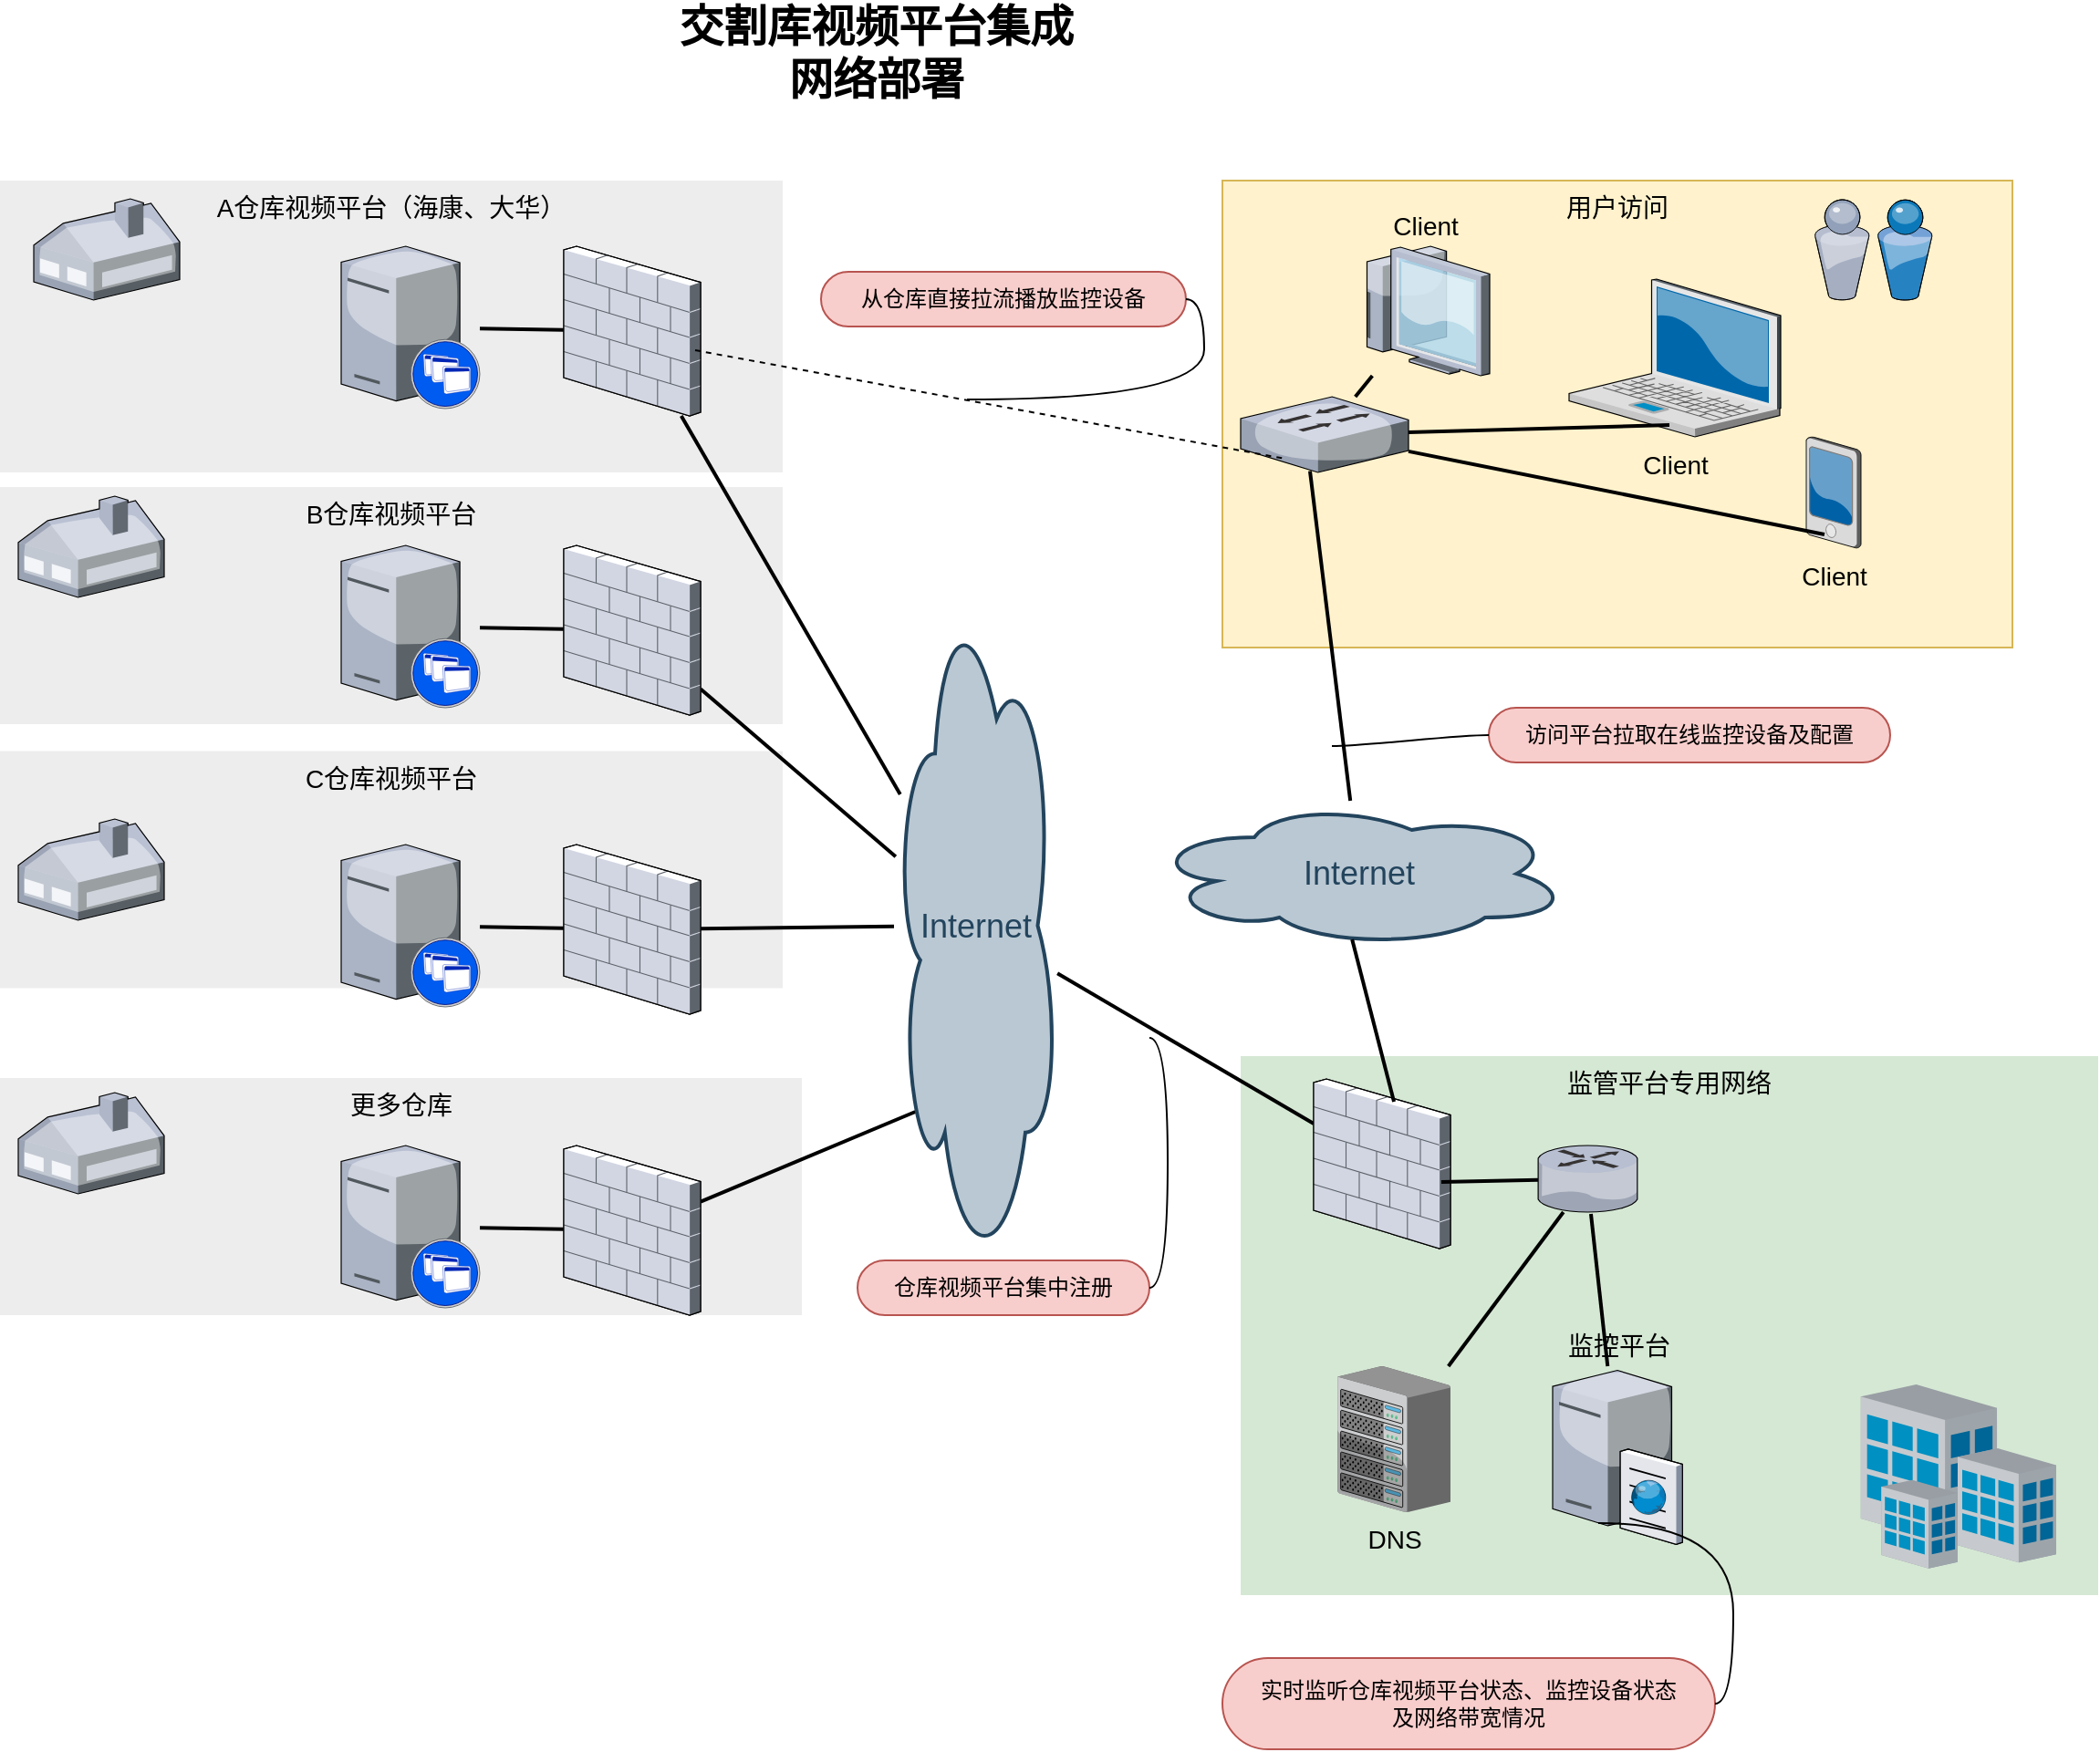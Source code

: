 <mxfile version="21.2.3" type="github">
  <diagram name="Page-1" id="e3a06f82-3646-2815-327d-82caf3d4e204">
    <mxGraphModel dx="1114" dy="594" grid="1" gridSize="10" guides="1" tooltips="1" connect="1" arrows="1" fold="1" page="1" pageScale="1.5" pageWidth="1169" pageHeight="826" background="none" math="0" shadow="0">
      <root>
        <mxCell id="0" style=";html=1;" />
        <mxCell id="1" style=";html=1;" parent="0" />
        <mxCell id="R3M38g9wFdwyGaRBHHTt-9" value="更多仓库" style="whiteSpace=wrap;html=1;fillColor=#EDEDED;fontSize=14;strokeColor=none;verticalAlign=top;" vertex="1" parent="1">
          <mxGeometry x="450" y="612" width="439.5" height="130" as="geometry" />
        </mxCell>
        <mxCell id="R3M38g9wFdwyGaRBHHTt-3" value="C仓库视频平台" style="whiteSpace=wrap;html=1;fillColor=#EDEDED;fontSize=14;strokeColor=none;verticalAlign=top;" vertex="1" parent="1">
          <mxGeometry x="450" y="432.75" width="429" height="130" as="geometry" />
        </mxCell>
        <mxCell id="R3M38g9wFdwyGaRBHHTt-2" value="B仓库视频平台" style="whiteSpace=wrap;html=1;fillColor=#EDEDED;fontSize=14;strokeColor=none;verticalAlign=top;" vertex="1" parent="1">
          <mxGeometry x="450" y="288" width="429" height="130" as="geometry" />
        </mxCell>
        <mxCell id="6a7d8f32e03d9370-61" value="用户访问" style="whiteSpace=wrap;html=1;fillColor=#fff2cc;fontSize=14;strokeColor=#d6b656;verticalAlign=top;" parent="1" vertex="1">
          <mxGeometry x="1120" y="120" width="433" height="256" as="geometry" />
        </mxCell>
        <mxCell id="6a7d8f32e03d9370-60" value="监管平台专用网络" style="whiteSpace=wrap;html=1;fillColor=#d5e8d4;fontSize=14;strokeColor=none;verticalAlign=top;" parent="1" vertex="1">
          <mxGeometry x="1130" y="600" width="470" height="295.5" as="geometry" />
        </mxCell>
        <mxCell id="6a7d8f32e03d9370-59" value="A仓库视频平台（海康、大华）" style="whiteSpace=wrap;html=1;fillColor=#EDEDED;fontSize=14;strokeColor=none;verticalAlign=top;" parent="1" vertex="1">
          <mxGeometry x="450" y="120" width="429" height="160" as="geometry" />
        </mxCell>
        <mxCell id="6a7d8f32e03d9370-2" value="Client" style="verticalLabelPosition=bottom;aspect=fixed;html=1;verticalAlign=top;strokeColor=none;shape=mxgraph.citrix.laptop_2;fillColor=#66B2FF;gradientColor=#0066CC;fontSize=14;" parent="1" vertex="1">
          <mxGeometry x="1310" y="174" width="116" height="86.5" as="geometry" />
        </mxCell>
        <mxCell id="6a7d8f32e03d9370-6" value="Client" style="verticalLabelPosition=bottom;aspect=fixed;html=1;verticalAlign=top;strokeColor=none;shape=mxgraph.citrix.pda;fillColor=#66B2FF;gradientColor=#0066CC;fontSize=14;" parent="1" vertex="1">
          <mxGeometry x="1440" y="260.5" width="30" height="61" as="geometry" />
        </mxCell>
        <mxCell id="6a7d8f32e03d9370-40" style="edgeStyle=none;rounded=0;html=1;startSize=10;endSize=10;jettySize=auto;orthogonalLoop=1;fontSize=14;endArrow=none;endFill=0;strokeWidth=2;" parent="1" source="6a7d8f32e03d9370-9" target="6a7d8f32e03d9370-20" edge="1">
          <mxGeometry relative="1" as="geometry" />
        </mxCell>
        <mxCell id="6a7d8f32e03d9370-9" value="" style="verticalLabelPosition=bottom;aspect=fixed;html=1;verticalAlign=top;strokeColor=none;shape=mxgraph.citrix.xenapp_server;fillColor=#66B2FF;gradientColor=#0066CC;fontSize=14;" parent="1" vertex="1">
          <mxGeometry x="637.0" y="649" width="76" height="89" as="geometry" />
        </mxCell>
        <mxCell id="6a7d8f32e03d9370-41" style="edgeStyle=none;rounded=0;html=1;startSize=10;endSize=10;jettySize=auto;orthogonalLoop=1;fontSize=14;endArrow=none;endFill=0;strokeWidth=2;" parent="1" source="6a7d8f32e03d9370-10" target="6a7d8f32e03d9370-19" edge="1">
          <mxGeometry relative="1" as="geometry" />
        </mxCell>
        <mxCell id="6a7d8f32e03d9370-10" value="" style="verticalLabelPosition=bottom;aspect=fixed;html=1;verticalAlign=top;strokeColor=none;shape=mxgraph.citrix.xenapp_server;fillColor=#66B2FF;gradientColor=#0066CC;fontSize=14;" parent="1" vertex="1">
          <mxGeometry x="637.0" y="484" width="76" height="89" as="geometry" />
        </mxCell>
        <mxCell id="6a7d8f32e03d9370-42" style="edgeStyle=none;rounded=0;html=1;startSize=10;endSize=10;jettySize=auto;orthogonalLoop=1;fontSize=14;endArrow=none;endFill=0;strokeWidth=2;" parent="1" source="6a7d8f32e03d9370-11" target="6a7d8f32e03d9370-18" edge="1">
          <mxGeometry relative="1" as="geometry" />
        </mxCell>
        <mxCell id="6a7d8f32e03d9370-11" value="" style="verticalLabelPosition=bottom;aspect=fixed;html=1;verticalAlign=top;strokeColor=none;shape=mxgraph.citrix.xenapp_server;fillColor=#66B2FF;gradientColor=#0066CC;fontSize=14;" parent="1" vertex="1">
          <mxGeometry x="637.0" y="320" width="76" height="89" as="geometry" />
        </mxCell>
        <mxCell id="6a7d8f32e03d9370-43" style="edgeStyle=none;rounded=0;html=1;startSize=10;endSize=10;jettySize=auto;orthogonalLoop=1;fontSize=14;endArrow=none;endFill=0;strokeWidth=2;" parent="1" source="6a7d8f32e03d9370-12" target="6a7d8f32e03d9370-17" edge="1">
          <mxGeometry relative="1" as="geometry" />
        </mxCell>
        <mxCell id="6a7d8f32e03d9370-12" value="" style="verticalLabelPosition=bottom;aspect=fixed;html=1;verticalAlign=top;strokeColor=none;shape=mxgraph.citrix.xenapp_server;fillColor=#66B2FF;gradientColor=#0066CC;fontSize=14;" parent="1" vertex="1">
          <mxGeometry x="637.0" y="156" width="76" height="89" as="geometry" />
        </mxCell>
        <mxCell id="6a7d8f32e03d9370-50" style="edgeStyle=none;rounded=0;html=1;startSize=10;endSize=10;jettySize=auto;orthogonalLoop=1;fontSize=14;endArrow=none;endFill=0;strokeWidth=2;" parent="1" source="6a7d8f32e03d9370-13" target="6a7d8f32e03d9370-16" edge="1">
          <mxGeometry relative="1" as="geometry" />
        </mxCell>
        <mxCell id="6a7d8f32e03d9370-51" style="edgeStyle=none;rounded=0;html=1;startSize=10;endSize=10;jettySize=auto;orthogonalLoop=1;fontSize=14;endArrow=none;endFill=0;strokeWidth=2;" parent="1" source="R3M38g9wFdwyGaRBHHTt-14" target="R3M38g9wFdwyGaRBHHTt-13" edge="1">
          <mxGeometry relative="1" as="geometry" />
        </mxCell>
        <mxCell id="6a7d8f32e03d9370-52" style="edgeStyle=none;rounded=0;html=1;jettySize=auto;orthogonalLoop=1;fontSize=14;endArrow=none;endFill=0;strokeWidth=2;entryX=0.413;entryY=0.982;entryDx=0;entryDy=0;entryPerimeter=0;" parent="1" source="R3M38g9wFdwyGaRBHHTt-18" target="6a7d8f32e03d9370-26" edge="1">
          <mxGeometry relative="1" as="geometry">
            <mxPoint x="1190" y="420" as="sourcePoint" />
          </mxGeometry>
        </mxCell>
        <mxCell id="6a7d8f32e03d9370-13" value="" style="verticalLabelPosition=bottom;aspect=fixed;html=1;verticalAlign=top;strokeColor=none;shape=mxgraph.citrix.router;fillColor=#66B2FF;gradientColor=#0066CC;fontSize=14;" parent="1" vertex="1">
          <mxGeometry x="1293" y="649" width="55" height="36.5" as="geometry" />
        </mxCell>
        <mxCell id="6a7d8f32e03d9370-15" value="监控平台" style="verticalLabelPosition=top;aspect=fixed;html=1;verticalAlign=bottom;strokeColor=none;shape=mxgraph.citrix.cache_server;fillColor=#66B2FF;gradientColor=#0066CC;fontSize=14;labelPosition=center;align=center;" parent="1" vertex="1">
          <mxGeometry x="1301" y="770" width="71" height="97.5" as="geometry" />
        </mxCell>
        <mxCell id="6a7d8f32e03d9370-16" value="DNS" style="verticalLabelPosition=bottom;aspect=fixed;html=1;verticalAlign=top;strokeColor=none;shape=mxgraph.citrix.chassis;fillColor=#66B2FF;gradientColor=#0066CC;fontSize=14;" parent="1" vertex="1">
          <mxGeometry x="1183.03" y="770" width="61.97" height="80" as="geometry" />
        </mxCell>
        <mxCell id="6a7d8f32e03d9370-44" style="edgeStyle=none;rounded=0;html=1;startSize=10;endSize=10;jettySize=auto;orthogonalLoop=1;fontSize=14;endArrow=none;endFill=0;strokeWidth=2;" parent="1" source="6a7d8f32e03d9370-17" target="R3M38g9wFdwyGaRBHHTt-14" edge="1">
          <mxGeometry relative="1" as="geometry" />
        </mxCell>
        <mxCell id="6a7d8f32e03d9370-17" value="" style="verticalLabelPosition=bottom;aspect=fixed;html=1;verticalAlign=top;strokeColor=none;shape=mxgraph.citrix.firewall;fillColor=#66B2FF;gradientColor=#0066CC;fontSize=14;" parent="1" vertex="1">
          <mxGeometry x="759" y="156" width="75" height="93" as="geometry" />
        </mxCell>
        <mxCell id="6a7d8f32e03d9370-45" style="edgeStyle=none;rounded=0;html=1;startSize=10;endSize=10;jettySize=auto;orthogonalLoop=1;fontSize=14;endArrow=none;endFill=0;strokeWidth=2;" parent="1" source="6a7d8f32e03d9370-18" target="R3M38g9wFdwyGaRBHHTt-14" edge="1">
          <mxGeometry relative="1" as="geometry" />
        </mxCell>
        <mxCell id="6a7d8f32e03d9370-18" value="" style="verticalLabelPosition=bottom;aspect=fixed;html=1;verticalAlign=top;strokeColor=none;shape=mxgraph.citrix.firewall;fillColor=#66B2FF;gradientColor=#0066CC;fontSize=14;" parent="1" vertex="1">
          <mxGeometry x="759" y="320" width="75" height="93" as="geometry" />
        </mxCell>
        <mxCell id="6a7d8f32e03d9370-46" style="edgeStyle=none;rounded=0;html=1;startSize=10;endSize=10;jettySize=auto;orthogonalLoop=1;fontSize=14;endArrow=none;endFill=0;strokeWidth=2;" parent="1" source="6a7d8f32e03d9370-19" target="R3M38g9wFdwyGaRBHHTt-14" edge="1">
          <mxGeometry relative="1" as="geometry" />
        </mxCell>
        <mxCell id="6a7d8f32e03d9370-19" value="" style="verticalLabelPosition=bottom;aspect=fixed;html=1;verticalAlign=top;strokeColor=none;shape=mxgraph.citrix.firewall;fillColor=#66B2FF;gradientColor=#0066CC;fontSize=14;" parent="1" vertex="1">
          <mxGeometry x="759" y="484" width="75" height="93" as="geometry" />
        </mxCell>
        <mxCell id="6a7d8f32e03d9370-47" style="edgeStyle=none;rounded=0;html=1;startSize=10;endSize=10;jettySize=auto;orthogonalLoop=1;fontSize=14;endArrow=none;endFill=0;strokeWidth=2;entryX=0.13;entryY=0.77;entryDx=0;entryDy=0;entryPerimeter=0;" parent="1" source="6a7d8f32e03d9370-20" target="R3M38g9wFdwyGaRBHHTt-14" edge="1">
          <mxGeometry relative="1" as="geometry" />
        </mxCell>
        <mxCell id="6a7d8f32e03d9370-20" value="" style="verticalLabelPosition=bottom;aspect=fixed;html=1;verticalAlign=top;strokeColor=none;shape=mxgraph.citrix.firewall;fillColor=#66B2FF;gradientColor=#0066CC;fontSize=14;" parent="1" vertex="1">
          <mxGeometry x="759" y="649" width="75" height="93" as="geometry" />
        </mxCell>
        <mxCell id="6a7d8f32e03d9370-53" style="edgeStyle=none;rounded=0;html=1;startSize=10;endSize=10;jettySize=auto;orthogonalLoop=1;fontSize=14;endArrow=none;endFill=0;strokeWidth=2;" parent="1" source="6a7d8f32e03d9370-26" target="6a7d8f32e03d9370-29" edge="1">
          <mxGeometry relative="1" as="geometry" />
        </mxCell>
        <mxCell id="6a7d8f32e03d9370-54" style="edgeStyle=none;rounded=0;html=1;startSize=10;endSize=10;jettySize=auto;orthogonalLoop=1;fontSize=14;endArrow=none;endFill=0;strokeWidth=2;entryX=0.474;entryY=0.925;entryDx=0;entryDy=0;entryPerimeter=0;" parent="1" source="6a7d8f32e03d9370-26" target="6a7d8f32e03d9370-2" edge="1">
          <mxGeometry relative="1" as="geometry">
            <mxPoint x="1369" y="308.9" as="targetPoint" />
          </mxGeometry>
        </mxCell>
        <mxCell id="6a7d8f32e03d9370-55" style="edgeStyle=none;rounded=0;html=1;startSize=10;endSize=10;jettySize=auto;orthogonalLoop=1;fontSize=14;endArrow=none;endFill=0;strokeWidth=2;entryX=0.333;entryY=0.877;entryDx=0;entryDy=0;entryPerimeter=0;" parent="1" source="6a7d8f32e03d9370-26" target="6a7d8f32e03d9370-6" edge="1">
          <mxGeometry relative="1" as="geometry">
            <mxPoint x="1490" y="354.281" as="targetPoint" />
          </mxGeometry>
        </mxCell>
        <mxCell id="6a7d8f32e03d9370-26" value="" style="verticalLabelPosition=bottom;aspect=fixed;html=1;verticalAlign=top;strokeColor=none;shape=mxgraph.citrix.switch;fillColor=#66B2FF;gradientColor=#0066CC;fontSize=14;" parent="1" vertex="1">
          <mxGeometry x="1130" y="238.5" width="92" height="41.5" as="geometry" />
        </mxCell>
        <mxCell id="6a7d8f32e03d9370-29" value="Client" style="verticalLabelPosition=top;aspect=fixed;html=1;verticalAlign=bottom;strokeColor=none;shape=mxgraph.citrix.thin_client;fillColor=#66B2FF;gradientColor=#0066CC;fontSize=14;labelPosition=center;align=center;" parent="1" vertex="1">
          <mxGeometry x="1195.5" y="156" width="71" height="71" as="geometry" />
        </mxCell>
        <mxCell id="6a7d8f32e03d9370-31" value="" style="verticalLabelPosition=bottom;aspect=fixed;html=1;verticalAlign=top;strokeColor=none;shape=mxgraph.citrix.site;fillColor=#66B2FF;gradientColor=#0066CC;fontSize=14;" parent="1" vertex="1">
          <mxGeometry x="1470" y="780" width="107" height="101" as="geometry" />
        </mxCell>
        <mxCell id="6a7d8f32e03d9370-62" value="交割库视频平台集成&lt;br&gt;网络部署" style="text;strokeColor=none;fillColor=none;html=1;fontSize=24;fontStyle=1;verticalAlign=middle;align=center;" parent="1" vertex="1">
          <mxGeometry x="499" y="30" width="861" height="40" as="geometry" />
        </mxCell>
        <mxCell id="R3M38g9wFdwyGaRBHHTt-1" value="" style="verticalLabelPosition=bottom;aspect=fixed;html=1;verticalAlign=top;strokeColor=none;shape=mxgraph.citrix.home_office;fillColor=#66B2FF;gradientColor=#0066CC;fontSize=14;" vertex="1" parent="1">
          <mxGeometry x="468.5" y="130" width="80" height="55.5" as="geometry" />
        </mxCell>
        <mxCell id="R3M38g9wFdwyGaRBHHTt-7" value="" style="verticalLabelPosition=bottom;aspect=fixed;html=1;verticalAlign=top;strokeColor=none;shape=mxgraph.citrix.home_office;fillColor=#66B2FF;gradientColor=#0066CC;fontSize=14;" vertex="1" parent="1">
          <mxGeometry x="460" y="293" width="80" height="55.5" as="geometry" />
        </mxCell>
        <mxCell id="R3M38g9wFdwyGaRBHHTt-8" value="" style="verticalLabelPosition=bottom;aspect=fixed;html=1;verticalAlign=top;strokeColor=none;shape=mxgraph.citrix.home_office;fillColor=#66B2FF;gradientColor=#0066CC;fontSize=14;" vertex="1" parent="1">
          <mxGeometry x="460" y="470" width="80" height="55.5" as="geometry" />
        </mxCell>
        <mxCell id="R3M38g9wFdwyGaRBHHTt-12" value="" style="verticalLabelPosition=bottom;aspect=fixed;html=1;verticalAlign=top;strokeColor=none;shape=mxgraph.citrix.home_office;fillColor=#66B2FF;gradientColor=#0066CC;fontSize=14;" vertex="1" parent="1">
          <mxGeometry x="460" y="620" width="80" height="55.5" as="geometry" />
        </mxCell>
        <mxCell id="R3M38g9wFdwyGaRBHHTt-13" value="" style="verticalLabelPosition=bottom;aspect=fixed;html=1;verticalAlign=top;strokeColor=none;shape=mxgraph.citrix.firewall;fillColor=#66B2FF;gradientColor=#0066CC;fontSize=14;" vertex="1" parent="1">
          <mxGeometry x="1170" y="612.5" width="75" height="93" as="geometry" />
        </mxCell>
        <mxCell id="R3M38g9wFdwyGaRBHHTt-14" value="Internet" style="ellipse;shape=cloud;whiteSpace=wrap;html=1;shadow=0;strokeColor=#23445D;fillColor=#BAC8D3;gradientColor=none;fontSize=18;fontColor=#23445D;gradientDirection=north;fontStyle=0;strokeWidth=2;" vertex="1" parent="1">
          <mxGeometry x="940" y="339.63" width="90" height="377.75" as="geometry" />
        </mxCell>
        <mxCell id="R3M38g9wFdwyGaRBHHTt-15" style="edgeStyle=none;rounded=0;html=1;startSize=10;endSize=10;jettySize=auto;orthogonalLoop=1;fontSize=14;endArrow=none;endFill=0;strokeWidth=2;entryX=0.933;entryY=0.608;entryDx=0;entryDy=0;entryPerimeter=0;" edge="1" parent="1" source="6a7d8f32e03d9370-13" target="R3M38g9wFdwyGaRBHHTt-13">
          <mxGeometry relative="1" as="geometry">
            <mxPoint x="1093" y="588" as="sourcePoint" />
            <mxPoint x="1200" y="680" as="targetPoint" />
          </mxGeometry>
        </mxCell>
        <mxCell id="R3M38g9wFdwyGaRBHHTt-16" style="edgeStyle=none;rounded=0;html=1;startSize=10;endSize=10;jettySize=auto;orthogonalLoop=1;fontSize=14;endArrow=none;endFill=0;strokeWidth=2;entryX=0.527;entryY=1.027;entryDx=0;entryDy=0;entryPerimeter=0;" edge="1" parent="1" source="6a7d8f32e03d9370-15" target="6a7d8f32e03d9370-13">
          <mxGeometry relative="1" as="geometry">
            <mxPoint x="1257" y="722" as="sourcePoint" />
            <mxPoint x="1210" y="690" as="targetPoint" />
          </mxGeometry>
        </mxCell>
        <mxCell id="R3M38g9wFdwyGaRBHHTt-17" value="" style="verticalLabelPosition=bottom;sketch=0;aspect=fixed;html=1;verticalAlign=top;strokeColor=none;align=center;outlineConnect=0;shape=mxgraph.citrix.users;" vertex="1" parent="1">
          <mxGeometry x="1444.5" y="130.5" width="64.5" height="55" as="geometry" />
        </mxCell>
        <mxCell id="R3M38g9wFdwyGaRBHHTt-18" value="Internet" style="ellipse;shape=cloud;whiteSpace=wrap;html=1;shadow=0;strokeColor=#23445D;fillColor=#BAC8D3;gradientColor=none;fontSize=18;fontColor=#23445D;gradientDirection=north;fontStyle=0;strokeWidth=2;" vertex="1" parent="1">
          <mxGeometry x="1080" y="460" width="230" height="80" as="geometry" />
        </mxCell>
        <mxCell id="R3M38g9wFdwyGaRBHHTt-19" style="edgeStyle=none;rounded=0;html=1;startSize=10;endSize=10;jettySize=auto;orthogonalLoop=1;fontSize=14;endArrow=none;endFill=0;strokeWidth=2;exitX=0.483;exitY=0.95;exitDx=0;exitDy=0;exitPerimeter=0;entryX=0.587;entryY=0.134;entryDx=0;entryDy=0;entryPerimeter=0;" edge="1" parent="1" source="R3M38g9wFdwyGaRBHHTt-18" target="R3M38g9wFdwyGaRBHHTt-13">
          <mxGeometry relative="1" as="geometry">
            <mxPoint x="1050" y="586" as="sourcePoint" />
            <mxPoint x="1127" y="582" as="targetPoint" />
          </mxGeometry>
        </mxCell>
        <mxCell id="R3M38g9wFdwyGaRBHHTt-21" value="" style="endArrow=none;dashed=1;html=1;rounded=0;entryX=0.25;entryY=0.813;entryDx=0;entryDy=0;entryPerimeter=0;exitX=0.96;exitY=0.613;exitDx=0;exitDy=0;exitPerimeter=0;" edge="1" parent="1" source="6a7d8f32e03d9370-17" target="6a7d8f32e03d9370-26">
          <mxGeometry width="50" height="50" relative="1" as="geometry">
            <mxPoint x="1020" y="290" as="sourcePoint" />
            <mxPoint x="1070" y="240" as="targetPoint" />
          </mxGeometry>
        </mxCell>
        <mxCell id="R3M38g9wFdwyGaRBHHTt-22" value="访问平台拉取在线监控设备及配置" style="whiteSpace=wrap;html=1;rounded=1;arcSize=50;align=center;verticalAlign=middle;strokeWidth=1;autosize=1;spacing=4;treeFolding=1;treeMoving=1;newEdgeStyle={&quot;edgeStyle&quot;:&quot;entityRelationEdgeStyle&quot;,&quot;startArrow&quot;:&quot;none&quot;,&quot;endArrow&quot;:&quot;none&quot;,&quot;segment&quot;:10,&quot;curved&quot;:1,&quot;sourcePerimeterSpacing&quot;:0,&quot;targetPerimeterSpacing&quot;:0};fillColor=#f8cecc;strokeColor=#b85450;" vertex="1" parent="1">
          <mxGeometry x="1266" y="409" width="220" height="30" as="geometry" />
        </mxCell>
        <mxCell id="R3M38g9wFdwyGaRBHHTt-23" value="" style="edgeStyle=entityRelationEdgeStyle;startArrow=none;endArrow=none;segment=10;curved=1;sourcePerimeterSpacing=0;targetPerimeterSpacing=0;rounded=0;" edge="1" target="R3M38g9wFdwyGaRBHHTt-22" parent="1">
          <mxGeometry relative="1" as="geometry">
            <mxPoint x="1180" y="430" as="sourcePoint" />
          </mxGeometry>
        </mxCell>
        <mxCell id="R3M38g9wFdwyGaRBHHTt-26" value="从仓库直接拉流播放监控设备" style="whiteSpace=wrap;html=1;rounded=1;arcSize=50;align=center;verticalAlign=middle;strokeWidth=1;autosize=1;spacing=4;treeFolding=1;treeMoving=1;newEdgeStyle={&quot;edgeStyle&quot;:&quot;entityRelationEdgeStyle&quot;,&quot;startArrow&quot;:&quot;none&quot;,&quot;endArrow&quot;:&quot;none&quot;,&quot;segment&quot;:10,&quot;curved&quot;:1,&quot;sourcePerimeterSpacing&quot;:0,&quot;targetPerimeterSpacing&quot;:0};fillColor=#f8cecc;strokeColor=#b85450;" vertex="1" parent="1">
          <mxGeometry x="900" y="170" width="200" height="30" as="geometry" />
        </mxCell>
        <mxCell id="R3M38g9wFdwyGaRBHHTt-27" value="" style="edgeStyle=entityRelationEdgeStyle;startArrow=none;endArrow=none;segment=10;curved=1;sourcePerimeterSpacing=0;targetPerimeterSpacing=0;rounded=0;" edge="1" target="R3M38g9wFdwyGaRBHHTt-26" parent="1">
          <mxGeometry relative="1" as="geometry">
            <mxPoint x="980" y="240" as="sourcePoint" />
          </mxGeometry>
        </mxCell>
        <mxCell id="R3M38g9wFdwyGaRBHHTt-28" value="仓库视频平台集中注册" style="whiteSpace=wrap;html=1;rounded=1;arcSize=50;align=center;verticalAlign=middle;strokeWidth=1;autosize=1;spacing=4;treeFolding=1;treeMoving=1;newEdgeStyle={&quot;edgeStyle&quot;:&quot;entityRelationEdgeStyle&quot;,&quot;startArrow&quot;:&quot;none&quot;,&quot;endArrow&quot;:&quot;none&quot;,&quot;segment&quot;:10,&quot;curved&quot;:1,&quot;sourcePerimeterSpacing&quot;:0,&quot;targetPerimeterSpacing&quot;:0};fillColor=#f8cecc;strokeColor=#b85450;" vertex="1" parent="1">
          <mxGeometry x="920" y="712" width="160" height="30" as="geometry" />
        </mxCell>
        <mxCell id="R3M38g9wFdwyGaRBHHTt-29" value="" style="edgeStyle=entityRelationEdgeStyle;startArrow=none;endArrow=none;segment=10;curved=1;sourcePerimeterSpacing=0;targetPerimeterSpacing=0;rounded=0;" edge="1" target="R3M38g9wFdwyGaRBHHTt-28" parent="1">
          <mxGeometry relative="1" as="geometry">
            <mxPoint x="1080" y="590" as="sourcePoint" />
          </mxGeometry>
        </mxCell>
        <mxCell id="R3M38g9wFdwyGaRBHHTt-32" value="实时监听仓库视频平台状态、监控设备状态&lt;br&gt;及网络带宽情况" style="whiteSpace=wrap;html=1;rounded=1;arcSize=50;align=center;verticalAlign=middle;strokeWidth=1;autosize=1;spacing=4;treeFolding=1;treeMoving=1;newEdgeStyle={&quot;edgeStyle&quot;:&quot;entityRelationEdgeStyle&quot;,&quot;startArrow&quot;:&quot;none&quot;,&quot;endArrow&quot;:&quot;none&quot;,&quot;segment&quot;:10,&quot;curved&quot;:1,&quot;sourcePerimeterSpacing&quot;:0,&quot;targetPerimeterSpacing&quot;:0};fillColor=#f8cecc;strokeColor=#b85450;" vertex="1" parent="1">
          <mxGeometry x="1120" y="930" width="270" height="50" as="geometry" />
        </mxCell>
        <mxCell id="R3M38g9wFdwyGaRBHHTt-33" value="" style="edgeStyle=entityRelationEdgeStyle;startArrow=none;endArrow=none;segment=10;curved=1;sourcePerimeterSpacing=0;targetPerimeterSpacing=0;rounded=0;exitX=0.352;exitY=0.882;exitDx=0;exitDy=0;exitPerimeter=0;" edge="1" target="R3M38g9wFdwyGaRBHHTt-32" parent="1" source="6a7d8f32e03d9370-15">
          <mxGeometry relative="1" as="geometry">
            <mxPoint x="1210" y="1076.25" as="sourcePoint" />
          </mxGeometry>
        </mxCell>
      </root>
    </mxGraphModel>
  </diagram>
</mxfile>
